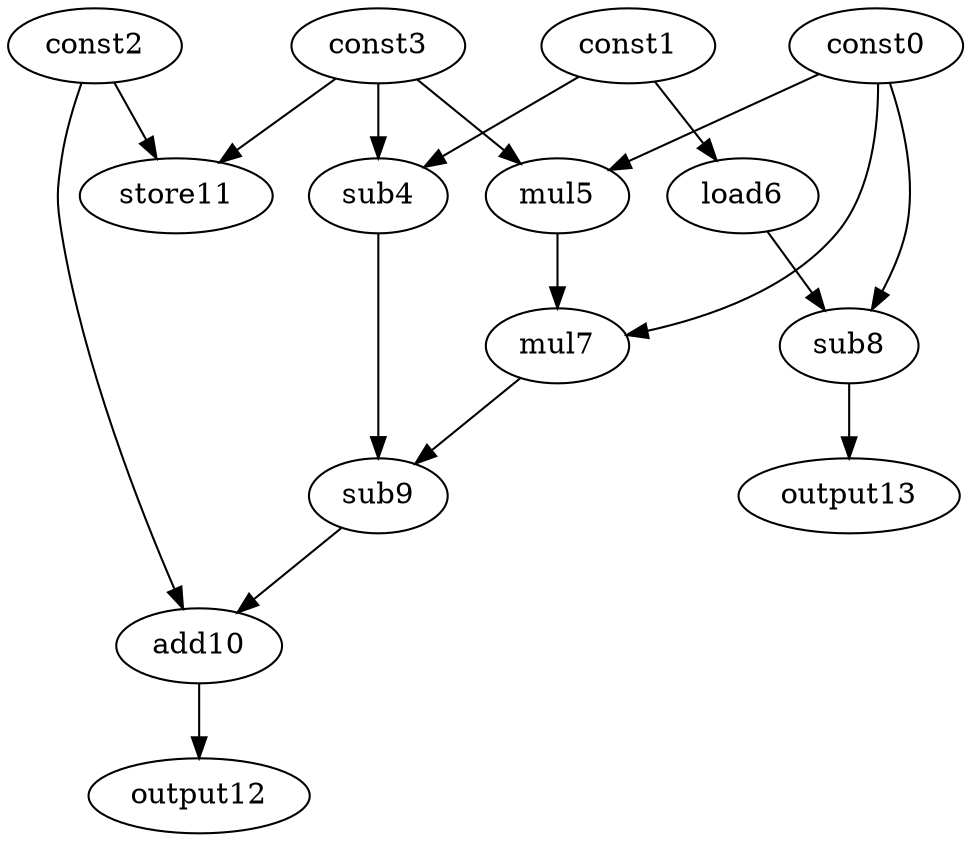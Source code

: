 digraph G { 
const0[opcode=const]; 
const1[opcode=const]; 
const2[opcode=const]; 
const3[opcode=const]; 
sub4[opcode=sub]; 
mul5[opcode=mul]; 
load6[opcode=load]; 
mul7[opcode=mul]; 
sub8[opcode=sub]; 
sub9[opcode=sub]; 
add10[opcode=add]; 
store11[opcode=store]; 
output12[opcode=output]; 
output13[opcode=output]; 
const1->sub4[operand=0];
const3->sub4[operand=1];
const0->mul5[operand=0];
const3->mul5[operand=1];
const1->load6[operand=0];
const2->store11[operand=0];
const3->store11[operand=1];
const0->mul7[operand=0];
mul5->mul7[operand=1];
const0->sub8[operand=0];
load6->sub8[operand=1];
mul7->sub9[operand=0];
sub4->sub9[operand=1];
sub8->output13[operand=0];
sub9->add10[operand=0];
const2->add10[operand=1];
add10->output12[operand=0];
}
